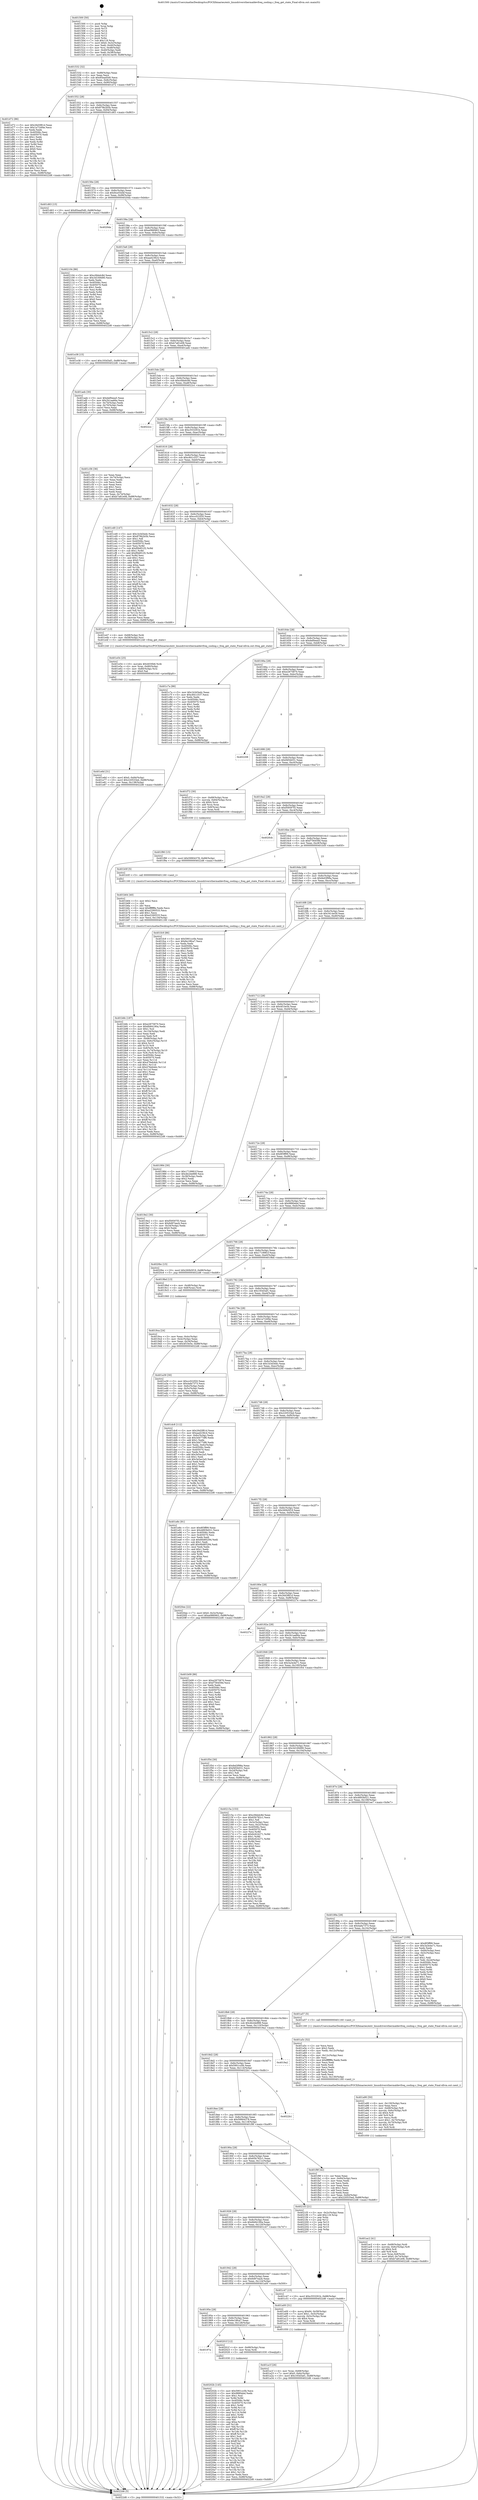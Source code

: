 digraph "0x401500" {
  label = "0x401500 (/mnt/c/Users/mathe/Desktop/tcc/POCII/binaries/extr_linuxdriversthermaldevfreq_cooling.c_freq_get_state_Final-ollvm.out::main(0))"
  labelloc = "t"
  node[shape=record]

  Entry [label="",width=0.3,height=0.3,shape=circle,fillcolor=black,style=filled]
  "0x401532" [label="{
     0x401532 [32]\l
     | [instrs]\l
     &nbsp;&nbsp;0x401532 \<+6\>: mov -0x88(%rbp),%eax\l
     &nbsp;&nbsp;0x401538 \<+2\>: mov %eax,%ecx\l
     &nbsp;&nbsp;0x40153a \<+6\>: sub $0x85ead5d0,%ecx\l
     &nbsp;&nbsp;0x401540 \<+6\>: mov %eax,-0x8c(%rbp)\l
     &nbsp;&nbsp;0x401546 \<+6\>: mov %ecx,-0x90(%rbp)\l
     &nbsp;&nbsp;0x40154c \<+6\>: je 0000000000401d72 \<main+0x872\>\l
  }"]
  "0x401d72" [label="{
     0x401d72 [86]\l
     | [instrs]\l
     &nbsp;&nbsp;0x401d72 \<+5\>: mov $0x26d3f81d,%eax\l
     &nbsp;&nbsp;0x401d77 \<+5\>: mov $0x1a724f4e,%ecx\l
     &nbsp;&nbsp;0x401d7c \<+2\>: xor %edx,%edx\l
     &nbsp;&nbsp;0x401d7e \<+7\>: mov 0x40506c,%esi\l
     &nbsp;&nbsp;0x401d85 \<+7\>: mov 0x405070,%edi\l
     &nbsp;&nbsp;0x401d8c \<+3\>: sub $0x1,%edx\l
     &nbsp;&nbsp;0x401d8f \<+3\>: mov %esi,%r8d\l
     &nbsp;&nbsp;0x401d92 \<+3\>: add %edx,%r8d\l
     &nbsp;&nbsp;0x401d95 \<+4\>: imul %r8d,%esi\l
     &nbsp;&nbsp;0x401d99 \<+3\>: and $0x1,%esi\l
     &nbsp;&nbsp;0x401d9c \<+3\>: cmp $0x0,%esi\l
     &nbsp;&nbsp;0x401d9f \<+4\>: sete %r9b\l
     &nbsp;&nbsp;0x401da3 \<+3\>: cmp $0xa,%edi\l
     &nbsp;&nbsp;0x401da6 \<+4\>: setl %r10b\l
     &nbsp;&nbsp;0x401daa \<+3\>: mov %r9b,%r11b\l
     &nbsp;&nbsp;0x401dad \<+3\>: and %r10b,%r11b\l
     &nbsp;&nbsp;0x401db0 \<+3\>: xor %r10b,%r9b\l
     &nbsp;&nbsp;0x401db3 \<+3\>: or %r9b,%r11b\l
     &nbsp;&nbsp;0x401db6 \<+4\>: test $0x1,%r11b\l
     &nbsp;&nbsp;0x401dba \<+3\>: cmovne %ecx,%eax\l
     &nbsp;&nbsp;0x401dbd \<+6\>: mov %eax,-0x88(%rbp)\l
     &nbsp;&nbsp;0x401dc3 \<+5\>: jmp 00000000004022d6 \<main+0xdd6\>\l
  }"]
  "0x401552" [label="{
     0x401552 [28]\l
     | [instrs]\l
     &nbsp;&nbsp;0x401552 \<+5\>: jmp 0000000000401557 \<main+0x57\>\l
     &nbsp;&nbsp;0x401557 \<+6\>: mov -0x8c(%rbp),%eax\l
     &nbsp;&nbsp;0x40155d \<+5\>: sub $0x879b2b5b,%eax\l
     &nbsp;&nbsp;0x401562 \<+6\>: mov %eax,-0x94(%rbp)\l
     &nbsp;&nbsp;0x401568 \<+6\>: je 0000000000401d63 \<main+0x863\>\l
  }"]
  Exit [label="",width=0.3,height=0.3,shape=circle,fillcolor=black,style=filled,peripheries=2]
  "0x401d63" [label="{
     0x401d63 [15]\l
     | [instrs]\l
     &nbsp;&nbsp;0x401d63 \<+10\>: movl $0x85ead5d0,-0x88(%rbp)\l
     &nbsp;&nbsp;0x401d6d \<+5\>: jmp 00000000004022d6 \<main+0xdd6\>\l
  }"]
  "0x40156e" [label="{
     0x40156e [28]\l
     | [instrs]\l
     &nbsp;&nbsp;0x40156e \<+5\>: jmp 0000000000401573 \<main+0x73\>\l
     &nbsp;&nbsp;0x401573 \<+6\>: mov -0x8c(%rbp),%eax\l
     &nbsp;&nbsp;0x401579 \<+5\>: sub $0x9ce55d4f,%eax\l
     &nbsp;&nbsp;0x40157e \<+6\>: mov %eax,-0x98(%rbp)\l
     &nbsp;&nbsp;0x401584 \<+6\>: je 00000000004020da \<main+0xbda\>\l
  }"]
  "0x40202b" [label="{
     0x40202b [145]\l
     | [instrs]\l
     &nbsp;&nbsp;0x40202b \<+5\>: mov $0x5901cc0b,%ecx\l
     &nbsp;&nbsp;0x402030 \<+5\>: mov $0x9880ebd,%edx\l
     &nbsp;&nbsp;0x402035 \<+3\>: mov $0x1,%sil\l
     &nbsp;&nbsp;0x402038 \<+3\>: xor %r8d,%r8d\l
     &nbsp;&nbsp;0x40203b \<+8\>: mov 0x40506c,%r9d\l
     &nbsp;&nbsp;0x402043 \<+8\>: mov 0x405070,%r10d\l
     &nbsp;&nbsp;0x40204b \<+4\>: sub $0x1,%r8d\l
     &nbsp;&nbsp;0x40204f \<+3\>: mov %r9d,%r11d\l
     &nbsp;&nbsp;0x402052 \<+3\>: add %r8d,%r11d\l
     &nbsp;&nbsp;0x402055 \<+4\>: imul %r11d,%r9d\l
     &nbsp;&nbsp;0x402059 \<+4\>: and $0x1,%r9d\l
     &nbsp;&nbsp;0x40205d \<+4\>: cmp $0x0,%r9d\l
     &nbsp;&nbsp;0x402061 \<+3\>: sete %bl\l
     &nbsp;&nbsp;0x402064 \<+4\>: cmp $0xa,%r10d\l
     &nbsp;&nbsp;0x402068 \<+4\>: setl %r14b\l
     &nbsp;&nbsp;0x40206c \<+3\>: mov %bl,%r15b\l
     &nbsp;&nbsp;0x40206f \<+4\>: xor $0xff,%r15b\l
     &nbsp;&nbsp;0x402073 \<+3\>: mov %r14b,%r12b\l
     &nbsp;&nbsp;0x402076 \<+4\>: xor $0xff,%r12b\l
     &nbsp;&nbsp;0x40207a \<+4\>: xor $0x1,%sil\l
     &nbsp;&nbsp;0x40207e \<+3\>: mov %r15b,%r13b\l
     &nbsp;&nbsp;0x402081 \<+4\>: and $0xff,%r13b\l
     &nbsp;&nbsp;0x402085 \<+3\>: and %sil,%bl\l
     &nbsp;&nbsp;0x402088 \<+3\>: mov %r12b,%al\l
     &nbsp;&nbsp;0x40208b \<+2\>: and $0xff,%al\l
     &nbsp;&nbsp;0x40208d \<+3\>: and %sil,%r14b\l
     &nbsp;&nbsp;0x402090 \<+3\>: or %bl,%r13b\l
     &nbsp;&nbsp;0x402093 \<+3\>: or %r14b,%al\l
     &nbsp;&nbsp;0x402096 \<+3\>: xor %al,%r13b\l
     &nbsp;&nbsp;0x402099 \<+3\>: or %r12b,%r15b\l
     &nbsp;&nbsp;0x40209c \<+4\>: xor $0xff,%r15b\l
     &nbsp;&nbsp;0x4020a0 \<+4\>: or $0x1,%sil\l
     &nbsp;&nbsp;0x4020a4 \<+3\>: and %sil,%r15b\l
     &nbsp;&nbsp;0x4020a7 \<+3\>: or %r15b,%r13b\l
     &nbsp;&nbsp;0x4020aa \<+4\>: test $0x1,%r13b\l
     &nbsp;&nbsp;0x4020ae \<+3\>: cmovne %edx,%ecx\l
     &nbsp;&nbsp;0x4020b1 \<+6\>: mov %ecx,-0x88(%rbp)\l
     &nbsp;&nbsp;0x4020b7 \<+5\>: jmp 00000000004022d6 \<main+0xdd6\>\l
  }"]
  "0x4020da" [label="{
     0x4020da\l
  }", style=dashed]
  "0x40158a" [label="{
     0x40158a [28]\l
     | [instrs]\l
     &nbsp;&nbsp;0x40158a \<+5\>: jmp 000000000040158f \<main+0x8f\>\l
     &nbsp;&nbsp;0x40158f \<+6\>: mov -0x8c(%rbp),%eax\l
     &nbsp;&nbsp;0x401595 \<+5\>: sub $0xa086f463,%eax\l
     &nbsp;&nbsp;0x40159a \<+6\>: mov %eax,-0x9c(%rbp)\l
     &nbsp;&nbsp;0x4015a0 \<+6\>: je 0000000000402104 \<main+0xc04\>\l
  }"]
  "0x40197a" [label="{
     0x40197a\l
  }", style=dashed]
  "0x402104" [label="{
     0x402104 [86]\l
     | [instrs]\l
     &nbsp;&nbsp;0x402104 \<+5\>: mov $0xc0bbdc8d,%eax\l
     &nbsp;&nbsp;0x402109 \<+5\>: mov $0x3d169d90,%ecx\l
     &nbsp;&nbsp;0x40210e \<+2\>: xor %edx,%edx\l
     &nbsp;&nbsp;0x402110 \<+7\>: mov 0x40506c,%esi\l
     &nbsp;&nbsp;0x402117 \<+7\>: mov 0x405070,%edi\l
     &nbsp;&nbsp;0x40211e \<+3\>: sub $0x1,%edx\l
     &nbsp;&nbsp;0x402121 \<+3\>: mov %esi,%r8d\l
     &nbsp;&nbsp;0x402124 \<+3\>: add %edx,%r8d\l
     &nbsp;&nbsp;0x402127 \<+4\>: imul %r8d,%esi\l
     &nbsp;&nbsp;0x40212b \<+3\>: and $0x1,%esi\l
     &nbsp;&nbsp;0x40212e \<+3\>: cmp $0x0,%esi\l
     &nbsp;&nbsp;0x402131 \<+4\>: sete %r9b\l
     &nbsp;&nbsp;0x402135 \<+3\>: cmp $0xa,%edi\l
     &nbsp;&nbsp;0x402138 \<+4\>: setl %r10b\l
     &nbsp;&nbsp;0x40213c \<+3\>: mov %r9b,%r11b\l
     &nbsp;&nbsp;0x40213f \<+3\>: and %r10b,%r11b\l
     &nbsp;&nbsp;0x402142 \<+3\>: xor %r10b,%r9b\l
     &nbsp;&nbsp;0x402145 \<+3\>: or %r9b,%r11b\l
     &nbsp;&nbsp;0x402148 \<+4\>: test $0x1,%r11b\l
     &nbsp;&nbsp;0x40214c \<+3\>: cmovne %ecx,%eax\l
     &nbsp;&nbsp;0x40214f \<+6\>: mov %eax,-0x88(%rbp)\l
     &nbsp;&nbsp;0x402155 \<+5\>: jmp 00000000004022d6 \<main+0xdd6\>\l
  }"]
  "0x4015a6" [label="{
     0x4015a6 [28]\l
     | [instrs]\l
     &nbsp;&nbsp;0x4015a6 \<+5\>: jmp 00000000004015ab \<main+0xab\>\l
     &nbsp;&nbsp;0x4015ab \<+6\>: mov -0x8c(%rbp),%eax\l
     &nbsp;&nbsp;0x4015b1 \<+5\>: sub $0xaad236c4,%eax\l
     &nbsp;&nbsp;0x4015b6 \<+6\>: mov %eax,-0xa0(%rbp)\l
     &nbsp;&nbsp;0x4015bc \<+6\>: je 0000000000401e38 \<main+0x938\>\l
  }"]
  "0x40201f" [label="{
     0x40201f [12]\l
     | [instrs]\l
     &nbsp;&nbsp;0x40201f \<+4\>: mov -0x68(%rbp),%rax\l
     &nbsp;&nbsp;0x402023 \<+3\>: mov %rax,%rdi\l
     &nbsp;&nbsp;0x402026 \<+5\>: call 0000000000401030 \<free@plt\>\l
     | [calls]\l
     &nbsp;&nbsp;0x401030 \{1\} (unknown)\l
  }"]
  "0x401e38" [label="{
     0x401e38 [15]\l
     | [instrs]\l
     &nbsp;&nbsp;0x401e38 \<+10\>: movl $0x193d3af1,-0x88(%rbp)\l
     &nbsp;&nbsp;0x401e42 \<+5\>: jmp 00000000004022d6 \<main+0xdd6\>\l
  }"]
  "0x4015c2" [label="{
     0x4015c2 [28]\l
     | [instrs]\l
     &nbsp;&nbsp;0x4015c2 \<+5\>: jmp 00000000004015c7 \<main+0xc7\>\l
     &nbsp;&nbsp;0x4015c7 \<+6\>: mov -0x8c(%rbp),%eax\l
     &nbsp;&nbsp;0x4015cd \<+5\>: sub $0xb7a81e08,%eax\l
     &nbsp;&nbsp;0x4015d2 \<+6\>: mov %eax,-0xa4(%rbp)\l
     &nbsp;&nbsp;0x4015d8 \<+6\>: je 0000000000401aeb \<main+0x5eb\>\l
  }"]
  "0x401f90" [label="{
     0x401f90 [15]\l
     | [instrs]\l
     &nbsp;&nbsp;0x401f90 \<+10\>: movl $0x59904378,-0x88(%rbp)\l
     &nbsp;&nbsp;0x401f9a \<+5\>: jmp 00000000004022d6 \<main+0xdd6\>\l
  }"]
  "0x401aeb" [label="{
     0x401aeb [30]\l
     | [instrs]\l
     &nbsp;&nbsp;0x401aeb \<+5\>: mov $0xdef0eea5,%eax\l
     &nbsp;&nbsp;0x401af0 \<+5\>: mov $0x2b1aa66a,%ecx\l
     &nbsp;&nbsp;0x401af5 \<+3\>: mov -0x74(%rbp),%edx\l
     &nbsp;&nbsp;0x401af8 \<+3\>: cmp -0x70(%rbp),%edx\l
     &nbsp;&nbsp;0x401afb \<+3\>: cmovl %ecx,%eax\l
     &nbsp;&nbsp;0x401afe \<+6\>: mov %eax,-0x88(%rbp)\l
     &nbsp;&nbsp;0x401b04 \<+5\>: jmp 00000000004022d6 \<main+0xdd6\>\l
  }"]
  "0x4015de" [label="{
     0x4015de [28]\l
     | [instrs]\l
     &nbsp;&nbsp;0x4015de \<+5\>: jmp 00000000004015e3 \<main+0xe3\>\l
     &nbsp;&nbsp;0x4015e3 \<+6\>: mov -0x8c(%rbp),%eax\l
     &nbsp;&nbsp;0x4015e9 \<+5\>: sub $0xc0bbdc8d,%eax\l
     &nbsp;&nbsp;0x4015ee \<+6\>: mov %eax,-0xa8(%rbp)\l
     &nbsp;&nbsp;0x4015f4 \<+6\>: je 00000000004022cc \<main+0xdcc\>\l
  }"]
  "0x401e6d" [label="{
     0x401e6d [31]\l
     | [instrs]\l
     &nbsp;&nbsp;0x401e6d \<+10\>: movl $0x0,-0x84(%rbp)\l
     &nbsp;&nbsp;0x401e77 \<+10\>: movl $0x220533ed,-0x88(%rbp)\l
     &nbsp;&nbsp;0x401e81 \<+6\>: mov %eax,-0x138(%rbp)\l
     &nbsp;&nbsp;0x401e87 \<+5\>: jmp 00000000004022d6 \<main+0xdd6\>\l
  }"]
  "0x4022cc" [label="{
     0x4022cc\l
  }", style=dashed]
  "0x4015fa" [label="{
     0x4015fa [28]\l
     | [instrs]\l
     &nbsp;&nbsp;0x4015fa \<+5\>: jmp 00000000004015ff \<main+0xff\>\l
     &nbsp;&nbsp;0x4015ff \<+6\>: mov -0x8c(%rbp),%eax\l
     &nbsp;&nbsp;0x401605 \<+5\>: sub $0xc553291b,%eax\l
     &nbsp;&nbsp;0x40160a \<+6\>: mov %eax,-0xac(%rbp)\l
     &nbsp;&nbsp;0x401610 \<+6\>: je 0000000000401c56 \<main+0x756\>\l
  }"]
  "0x401e54" [label="{
     0x401e54 [25]\l
     | [instrs]\l
     &nbsp;&nbsp;0x401e54 \<+10\>: movabs $0x4030b6,%rdi\l
     &nbsp;&nbsp;0x401e5e \<+4\>: mov %rax,-0x80(%rbp)\l
     &nbsp;&nbsp;0x401e62 \<+4\>: mov -0x80(%rbp),%rsi\l
     &nbsp;&nbsp;0x401e66 \<+2\>: mov $0x0,%al\l
     &nbsp;&nbsp;0x401e68 \<+5\>: call 0000000000401040 \<printf@plt\>\l
     | [calls]\l
     &nbsp;&nbsp;0x401040 \{1\} (unknown)\l
  }"]
  "0x401c56" [label="{
     0x401c56 [36]\l
     | [instrs]\l
     &nbsp;&nbsp;0x401c56 \<+2\>: xor %eax,%eax\l
     &nbsp;&nbsp;0x401c58 \<+3\>: mov -0x74(%rbp),%ecx\l
     &nbsp;&nbsp;0x401c5b \<+2\>: mov %eax,%edx\l
     &nbsp;&nbsp;0x401c5d \<+2\>: sub %ecx,%edx\l
     &nbsp;&nbsp;0x401c5f \<+2\>: mov %eax,%ecx\l
     &nbsp;&nbsp;0x401c61 \<+3\>: sub $0x1,%ecx\l
     &nbsp;&nbsp;0x401c64 \<+2\>: add %ecx,%edx\l
     &nbsp;&nbsp;0x401c66 \<+2\>: sub %edx,%eax\l
     &nbsp;&nbsp;0x401c68 \<+3\>: mov %eax,-0x74(%rbp)\l
     &nbsp;&nbsp;0x401c6b \<+10\>: movl $0xb7a81e08,-0x88(%rbp)\l
     &nbsp;&nbsp;0x401c75 \<+5\>: jmp 00000000004022d6 \<main+0xdd6\>\l
  }"]
  "0x401616" [label="{
     0x401616 [28]\l
     | [instrs]\l
     &nbsp;&nbsp;0x401616 \<+5\>: jmp 000000000040161b \<main+0x11b\>\l
     &nbsp;&nbsp;0x40161b \<+6\>: mov -0x8c(%rbp),%eax\l
     &nbsp;&nbsp;0x401621 \<+5\>: sub $0xc841c537,%eax\l
     &nbsp;&nbsp;0x401626 \<+6\>: mov %eax,-0xb0(%rbp)\l
     &nbsp;&nbsp;0x40162c \<+6\>: je 0000000000401cd0 \<main+0x7d0\>\l
  }"]
  "0x401b8c" [label="{
     0x401b8c [187]\l
     | [instrs]\l
     &nbsp;&nbsp;0x401b8c \<+5\>: mov $0xe2875870,%ecx\l
     &nbsp;&nbsp;0x401b91 \<+5\>: mov $0x6b84190a,%edx\l
     &nbsp;&nbsp;0x401b96 \<+3\>: mov $0x1,%sil\l
     &nbsp;&nbsp;0x401b99 \<+6\>: mov -0x134(%rbp),%edi\l
     &nbsp;&nbsp;0x401b9f \<+3\>: imul %eax,%edi\l
     &nbsp;&nbsp;0x401ba2 \<+3\>: movslq %edi,%r8\l
     &nbsp;&nbsp;0x401ba5 \<+4\>: mov -0x68(%rbp),%r9\l
     &nbsp;&nbsp;0x401ba9 \<+4\>: movslq -0x6c(%rbp),%r10\l
     &nbsp;&nbsp;0x401bad \<+4\>: shl $0x4,%r10\l
     &nbsp;&nbsp;0x401bb1 \<+3\>: add %r10,%r9\l
     &nbsp;&nbsp;0x401bb4 \<+4\>: mov 0x8(%r9),%r9\l
     &nbsp;&nbsp;0x401bb8 \<+4\>: movslq -0x74(%rbp),%r10\l
     &nbsp;&nbsp;0x401bbc \<+4\>: mov %r8,(%r9,%r10,8)\l
     &nbsp;&nbsp;0x401bc0 \<+7\>: mov 0x40506c,%eax\l
     &nbsp;&nbsp;0x401bc7 \<+7\>: mov 0x405070,%edi\l
     &nbsp;&nbsp;0x401bce \<+3\>: mov %eax,%r11d\l
     &nbsp;&nbsp;0x401bd1 \<+7\>: add $0x476eb4dc,%r11d\l
     &nbsp;&nbsp;0x401bd8 \<+4\>: sub $0x1,%r11d\l
     &nbsp;&nbsp;0x401bdc \<+7\>: sub $0x476eb4dc,%r11d\l
     &nbsp;&nbsp;0x401be3 \<+4\>: imul %r11d,%eax\l
     &nbsp;&nbsp;0x401be7 \<+3\>: and $0x1,%eax\l
     &nbsp;&nbsp;0x401bea \<+3\>: cmp $0x0,%eax\l
     &nbsp;&nbsp;0x401bed \<+3\>: sete %bl\l
     &nbsp;&nbsp;0x401bf0 \<+3\>: cmp $0xa,%edi\l
     &nbsp;&nbsp;0x401bf3 \<+4\>: setl %r14b\l
     &nbsp;&nbsp;0x401bf7 \<+3\>: mov %bl,%r15b\l
     &nbsp;&nbsp;0x401bfa \<+4\>: xor $0xff,%r15b\l
     &nbsp;&nbsp;0x401bfe \<+3\>: mov %r14b,%r12b\l
     &nbsp;&nbsp;0x401c01 \<+4\>: xor $0xff,%r12b\l
     &nbsp;&nbsp;0x401c05 \<+4\>: xor $0x0,%sil\l
     &nbsp;&nbsp;0x401c09 \<+3\>: mov %r15b,%r13b\l
     &nbsp;&nbsp;0x401c0c \<+4\>: and $0x0,%r13b\l
     &nbsp;&nbsp;0x401c10 \<+3\>: and %sil,%bl\l
     &nbsp;&nbsp;0x401c13 \<+3\>: mov %r12b,%al\l
     &nbsp;&nbsp;0x401c16 \<+2\>: and $0x0,%al\l
     &nbsp;&nbsp;0x401c18 \<+3\>: and %sil,%r14b\l
     &nbsp;&nbsp;0x401c1b \<+3\>: or %bl,%r13b\l
     &nbsp;&nbsp;0x401c1e \<+3\>: or %r14b,%al\l
     &nbsp;&nbsp;0x401c21 \<+3\>: xor %al,%r13b\l
     &nbsp;&nbsp;0x401c24 \<+3\>: or %r12b,%r15b\l
     &nbsp;&nbsp;0x401c27 \<+4\>: xor $0xff,%r15b\l
     &nbsp;&nbsp;0x401c2b \<+4\>: or $0x0,%sil\l
     &nbsp;&nbsp;0x401c2f \<+3\>: and %sil,%r15b\l
     &nbsp;&nbsp;0x401c32 \<+3\>: or %r15b,%r13b\l
     &nbsp;&nbsp;0x401c35 \<+4\>: test $0x1,%r13b\l
     &nbsp;&nbsp;0x401c39 \<+3\>: cmovne %edx,%ecx\l
     &nbsp;&nbsp;0x401c3c \<+6\>: mov %ecx,-0x88(%rbp)\l
     &nbsp;&nbsp;0x401c42 \<+5\>: jmp 00000000004022d6 \<main+0xdd6\>\l
  }"]
  "0x401cd0" [label="{
     0x401cd0 [147]\l
     | [instrs]\l
     &nbsp;&nbsp;0x401cd0 \<+5\>: mov $0x1b3d3edc,%eax\l
     &nbsp;&nbsp;0x401cd5 \<+5\>: mov $0x879b2b5b,%ecx\l
     &nbsp;&nbsp;0x401cda \<+2\>: mov $0x1,%dl\l
     &nbsp;&nbsp;0x401cdc \<+7\>: mov 0x40506c,%esi\l
     &nbsp;&nbsp;0x401ce3 \<+7\>: mov 0x405070,%edi\l
     &nbsp;&nbsp;0x401cea \<+3\>: mov %esi,%r8d\l
     &nbsp;&nbsp;0x401ced \<+7\>: sub $0xf0b851f2,%r8d\l
     &nbsp;&nbsp;0x401cf4 \<+4\>: sub $0x1,%r8d\l
     &nbsp;&nbsp;0x401cf8 \<+7\>: add $0xf0b851f2,%r8d\l
     &nbsp;&nbsp;0x401cff \<+4\>: imul %r8d,%esi\l
     &nbsp;&nbsp;0x401d03 \<+3\>: and $0x1,%esi\l
     &nbsp;&nbsp;0x401d06 \<+3\>: cmp $0x0,%esi\l
     &nbsp;&nbsp;0x401d09 \<+4\>: sete %r9b\l
     &nbsp;&nbsp;0x401d0d \<+3\>: cmp $0xa,%edi\l
     &nbsp;&nbsp;0x401d10 \<+4\>: setl %r10b\l
     &nbsp;&nbsp;0x401d14 \<+3\>: mov %r9b,%r11b\l
     &nbsp;&nbsp;0x401d17 \<+4\>: xor $0xff,%r11b\l
     &nbsp;&nbsp;0x401d1b \<+3\>: mov %r10b,%bl\l
     &nbsp;&nbsp;0x401d1e \<+3\>: xor $0xff,%bl\l
     &nbsp;&nbsp;0x401d21 \<+3\>: xor $0x1,%dl\l
     &nbsp;&nbsp;0x401d24 \<+3\>: mov %r11b,%r14b\l
     &nbsp;&nbsp;0x401d27 \<+4\>: and $0xff,%r14b\l
     &nbsp;&nbsp;0x401d2b \<+3\>: and %dl,%r9b\l
     &nbsp;&nbsp;0x401d2e \<+3\>: mov %bl,%r15b\l
     &nbsp;&nbsp;0x401d31 \<+4\>: and $0xff,%r15b\l
     &nbsp;&nbsp;0x401d35 \<+3\>: and %dl,%r10b\l
     &nbsp;&nbsp;0x401d38 \<+3\>: or %r9b,%r14b\l
     &nbsp;&nbsp;0x401d3b \<+3\>: or %r10b,%r15b\l
     &nbsp;&nbsp;0x401d3e \<+3\>: xor %r15b,%r14b\l
     &nbsp;&nbsp;0x401d41 \<+3\>: or %bl,%r11b\l
     &nbsp;&nbsp;0x401d44 \<+4\>: xor $0xff,%r11b\l
     &nbsp;&nbsp;0x401d48 \<+3\>: or $0x1,%dl\l
     &nbsp;&nbsp;0x401d4b \<+3\>: and %dl,%r11b\l
     &nbsp;&nbsp;0x401d4e \<+3\>: or %r11b,%r14b\l
     &nbsp;&nbsp;0x401d51 \<+4\>: test $0x1,%r14b\l
     &nbsp;&nbsp;0x401d55 \<+3\>: cmovne %ecx,%eax\l
     &nbsp;&nbsp;0x401d58 \<+6\>: mov %eax,-0x88(%rbp)\l
     &nbsp;&nbsp;0x401d5e \<+5\>: jmp 00000000004022d6 \<main+0xdd6\>\l
  }"]
  "0x401632" [label="{
     0x401632 [28]\l
     | [instrs]\l
     &nbsp;&nbsp;0x401632 \<+5\>: jmp 0000000000401637 \<main+0x137\>\l
     &nbsp;&nbsp;0x401637 \<+6\>: mov -0x8c(%rbp),%eax\l
     &nbsp;&nbsp;0x40163d \<+5\>: sub $0xcc022f20,%eax\l
     &nbsp;&nbsp;0x401642 \<+6\>: mov %eax,-0xb4(%rbp)\l
     &nbsp;&nbsp;0x401648 \<+6\>: je 0000000000401e47 \<main+0x947\>\l
  }"]
  "0x401b64" [label="{
     0x401b64 [40]\l
     | [instrs]\l
     &nbsp;&nbsp;0x401b64 \<+5\>: mov $0x2,%ecx\l
     &nbsp;&nbsp;0x401b69 \<+1\>: cltd\l
     &nbsp;&nbsp;0x401b6a \<+2\>: idiv %ecx\l
     &nbsp;&nbsp;0x401b6c \<+6\>: imul $0xfffffffe,%edx,%ecx\l
     &nbsp;&nbsp;0x401b72 \<+6\>: add $0xe2260533,%ecx\l
     &nbsp;&nbsp;0x401b78 \<+3\>: add $0x1,%ecx\l
     &nbsp;&nbsp;0x401b7b \<+6\>: sub $0xe2260533,%ecx\l
     &nbsp;&nbsp;0x401b81 \<+6\>: mov %ecx,-0x134(%rbp)\l
     &nbsp;&nbsp;0x401b87 \<+5\>: call 0000000000401160 \<next_i\>\l
     | [calls]\l
     &nbsp;&nbsp;0x401160 \{1\} (/mnt/c/Users/mathe/Desktop/tcc/POCII/binaries/extr_linuxdriversthermaldevfreq_cooling.c_freq_get_state_Final-ollvm.out::next_i)\l
  }"]
  "0x401e47" [label="{
     0x401e47 [13]\l
     | [instrs]\l
     &nbsp;&nbsp;0x401e47 \<+4\>: mov -0x68(%rbp),%rdi\l
     &nbsp;&nbsp;0x401e4b \<+4\>: mov -0x58(%rbp),%rsi\l
     &nbsp;&nbsp;0x401e4f \<+5\>: call 0000000000401240 \<freq_get_state\>\l
     | [calls]\l
     &nbsp;&nbsp;0x401240 \{1\} (/mnt/c/Users/mathe/Desktop/tcc/POCII/binaries/extr_linuxdriversthermaldevfreq_cooling.c_freq_get_state_Final-ollvm.out::freq_get_state)\l
  }"]
  "0x40164e" [label="{
     0x40164e [28]\l
     | [instrs]\l
     &nbsp;&nbsp;0x40164e \<+5\>: jmp 0000000000401653 \<main+0x153\>\l
     &nbsp;&nbsp;0x401653 \<+6\>: mov -0x8c(%rbp),%eax\l
     &nbsp;&nbsp;0x401659 \<+5\>: sub $0xdef0eea5,%eax\l
     &nbsp;&nbsp;0x40165e \<+6\>: mov %eax,-0xb8(%rbp)\l
     &nbsp;&nbsp;0x401664 \<+6\>: je 0000000000401c7a \<main+0x77a\>\l
  }"]
  "0x401ac2" [label="{
     0x401ac2 [41]\l
     | [instrs]\l
     &nbsp;&nbsp;0x401ac2 \<+4\>: mov -0x68(%rbp),%rdi\l
     &nbsp;&nbsp;0x401ac6 \<+4\>: movslq -0x6c(%rbp),%r8\l
     &nbsp;&nbsp;0x401aca \<+4\>: shl $0x4,%r8\l
     &nbsp;&nbsp;0x401ace \<+3\>: add %r8,%rdi\l
     &nbsp;&nbsp;0x401ad1 \<+4\>: mov %rax,0x8(%rdi)\l
     &nbsp;&nbsp;0x401ad5 \<+7\>: movl $0x0,-0x74(%rbp)\l
     &nbsp;&nbsp;0x401adc \<+10\>: movl $0xb7a81e08,-0x88(%rbp)\l
     &nbsp;&nbsp;0x401ae6 \<+5\>: jmp 00000000004022d6 \<main+0xdd6\>\l
  }"]
  "0x401c7a" [label="{
     0x401c7a [86]\l
     | [instrs]\l
     &nbsp;&nbsp;0x401c7a \<+5\>: mov $0x1b3d3edc,%eax\l
     &nbsp;&nbsp;0x401c7f \<+5\>: mov $0xc841c537,%ecx\l
     &nbsp;&nbsp;0x401c84 \<+2\>: xor %edx,%edx\l
     &nbsp;&nbsp;0x401c86 \<+7\>: mov 0x40506c,%esi\l
     &nbsp;&nbsp;0x401c8d \<+7\>: mov 0x405070,%edi\l
     &nbsp;&nbsp;0x401c94 \<+3\>: sub $0x1,%edx\l
     &nbsp;&nbsp;0x401c97 \<+3\>: mov %esi,%r8d\l
     &nbsp;&nbsp;0x401c9a \<+3\>: add %edx,%r8d\l
     &nbsp;&nbsp;0x401c9d \<+4\>: imul %r8d,%esi\l
     &nbsp;&nbsp;0x401ca1 \<+3\>: and $0x1,%esi\l
     &nbsp;&nbsp;0x401ca4 \<+3\>: cmp $0x0,%esi\l
     &nbsp;&nbsp;0x401ca7 \<+4\>: sete %r9b\l
     &nbsp;&nbsp;0x401cab \<+3\>: cmp $0xa,%edi\l
     &nbsp;&nbsp;0x401cae \<+4\>: setl %r10b\l
     &nbsp;&nbsp;0x401cb2 \<+3\>: mov %r9b,%r11b\l
     &nbsp;&nbsp;0x401cb5 \<+3\>: and %r10b,%r11b\l
     &nbsp;&nbsp;0x401cb8 \<+3\>: xor %r10b,%r9b\l
     &nbsp;&nbsp;0x401cbb \<+3\>: or %r9b,%r11b\l
     &nbsp;&nbsp;0x401cbe \<+4\>: test $0x1,%r11b\l
     &nbsp;&nbsp;0x401cc2 \<+3\>: cmovne %ecx,%eax\l
     &nbsp;&nbsp;0x401cc5 \<+6\>: mov %eax,-0x88(%rbp)\l
     &nbsp;&nbsp;0x401ccb \<+5\>: jmp 00000000004022d6 \<main+0xdd6\>\l
  }"]
  "0x40166a" [label="{
     0x40166a [28]\l
     | [instrs]\l
     &nbsp;&nbsp;0x40166a \<+5\>: jmp 000000000040166f \<main+0x16f\>\l
     &nbsp;&nbsp;0x40166f \<+6\>: mov -0x8c(%rbp),%eax\l
     &nbsp;&nbsp;0x401675 \<+5\>: sub $0xe2875870,%eax\l
     &nbsp;&nbsp;0x40167a \<+6\>: mov %eax,-0xbc(%rbp)\l
     &nbsp;&nbsp;0x401680 \<+6\>: je 0000000000402208 \<main+0xd08\>\l
  }"]
  "0x401a90" [label="{
     0x401a90 [50]\l
     | [instrs]\l
     &nbsp;&nbsp;0x401a90 \<+6\>: mov -0x130(%rbp),%ecx\l
     &nbsp;&nbsp;0x401a96 \<+3\>: imul %eax,%ecx\l
     &nbsp;&nbsp;0x401a99 \<+4\>: mov -0x68(%rbp),%r8\l
     &nbsp;&nbsp;0x401a9d \<+4\>: movslq -0x6c(%rbp),%r9\l
     &nbsp;&nbsp;0x401aa1 \<+4\>: shl $0x4,%r9\l
     &nbsp;&nbsp;0x401aa5 \<+3\>: add %r9,%r8\l
     &nbsp;&nbsp;0x401aa8 \<+3\>: mov %ecx,(%r8)\l
     &nbsp;&nbsp;0x401aab \<+7\>: movl $0x1,-0x70(%rbp)\l
     &nbsp;&nbsp;0x401ab2 \<+4\>: movslq -0x70(%rbp),%r8\l
     &nbsp;&nbsp;0x401ab6 \<+4\>: shl $0x3,%r8\l
     &nbsp;&nbsp;0x401aba \<+3\>: mov %r8,%rdi\l
     &nbsp;&nbsp;0x401abd \<+5\>: call 0000000000401050 \<malloc@plt\>\l
     | [calls]\l
     &nbsp;&nbsp;0x401050 \{1\} (unknown)\l
  }"]
  "0x402208" [label="{
     0x402208\l
  }", style=dashed]
  "0x401686" [label="{
     0x401686 [28]\l
     | [instrs]\l
     &nbsp;&nbsp;0x401686 \<+5\>: jmp 000000000040168b \<main+0x18b\>\l
     &nbsp;&nbsp;0x40168b \<+6\>: mov -0x8c(%rbp),%eax\l
     &nbsp;&nbsp;0x401691 \<+5\>: sub $0xf4f2b031,%eax\l
     &nbsp;&nbsp;0x401696 \<+6\>: mov %eax,-0xc0(%rbp)\l
     &nbsp;&nbsp;0x40169c \<+6\>: je 0000000000401f72 \<main+0xa72\>\l
  }"]
  "0x401a5c" [label="{
     0x401a5c [52]\l
     | [instrs]\l
     &nbsp;&nbsp;0x401a5c \<+2\>: xor %ecx,%ecx\l
     &nbsp;&nbsp;0x401a5e \<+5\>: mov $0x2,%edx\l
     &nbsp;&nbsp;0x401a63 \<+6\>: mov %edx,-0x12c(%rbp)\l
     &nbsp;&nbsp;0x401a69 \<+1\>: cltd\l
     &nbsp;&nbsp;0x401a6a \<+6\>: mov -0x12c(%rbp),%esi\l
     &nbsp;&nbsp;0x401a70 \<+2\>: idiv %esi\l
     &nbsp;&nbsp;0x401a72 \<+6\>: imul $0xfffffffe,%edx,%edx\l
     &nbsp;&nbsp;0x401a78 \<+2\>: mov %ecx,%edi\l
     &nbsp;&nbsp;0x401a7a \<+2\>: sub %edx,%edi\l
     &nbsp;&nbsp;0x401a7c \<+2\>: mov %ecx,%edx\l
     &nbsp;&nbsp;0x401a7e \<+3\>: sub $0x1,%edx\l
     &nbsp;&nbsp;0x401a81 \<+2\>: add %edx,%edi\l
     &nbsp;&nbsp;0x401a83 \<+2\>: sub %edi,%ecx\l
     &nbsp;&nbsp;0x401a85 \<+6\>: mov %ecx,-0x130(%rbp)\l
     &nbsp;&nbsp;0x401a8b \<+5\>: call 0000000000401160 \<next_i\>\l
     | [calls]\l
     &nbsp;&nbsp;0x401160 \{1\} (/mnt/c/Users/mathe/Desktop/tcc/POCII/binaries/extr_linuxdriversthermaldevfreq_cooling.c_freq_get_state_Final-ollvm.out::next_i)\l
  }"]
  "0x401f72" [label="{
     0x401f72 [30]\l
     | [instrs]\l
     &nbsp;&nbsp;0x401f72 \<+4\>: mov -0x68(%rbp),%rax\l
     &nbsp;&nbsp;0x401f76 \<+7\>: movslq -0x84(%rbp),%rcx\l
     &nbsp;&nbsp;0x401f7d \<+4\>: shl $0x4,%rcx\l
     &nbsp;&nbsp;0x401f81 \<+3\>: add %rcx,%rax\l
     &nbsp;&nbsp;0x401f84 \<+4\>: mov 0x8(%rax),%rax\l
     &nbsp;&nbsp;0x401f88 \<+3\>: mov %rax,%rdi\l
     &nbsp;&nbsp;0x401f8b \<+5\>: call 0000000000401030 \<free@plt\>\l
     | [calls]\l
     &nbsp;&nbsp;0x401030 \{1\} (unknown)\l
  }"]
  "0x4016a2" [label="{
     0x4016a2 [28]\l
     | [instrs]\l
     &nbsp;&nbsp;0x4016a2 \<+5\>: jmp 00000000004016a7 \<main+0x1a7\>\l
     &nbsp;&nbsp;0x4016a7 \<+6\>: mov -0x8c(%rbp),%eax\l
     &nbsp;&nbsp;0x4016ad \<+5\>: sub $0xf59597f3,%eax\l
     &nbsp;&nbsp;0x4016b2 \<+6\>: mov %eax,-0xc4(%rbp)\l
     &nbsp;&nbsp;0x4016b8 \<+6\>: je 00000000004020cb \<main+0xbcb\>\l
  }"]
  "0x401a1f" [label="{
     0x401a1f [26]\l
     | [instrs]\l
     &nbsp;&nbsp;0x401a1f \<+4\>: mov %rax,-0x68(%rbp)\l
     &nbsp;&nbsp;0x401a23 \<+7\>: movl $0x0,-0x6c(%rbp)\l
     &nbsp;&nbsp;0x401a2a \<+10\>: movl $0x193d3af1,-0x88(%rbp)\l
     &nbsp;&nbsp;0x401a34 \<+5\>: jmp 00000000004022d6 \<main+0xdd6\>\l
  }"]
  "0x4020cb" [label="{
     0x4020cb\l
  }", style=dashed]
  "0x4016be" [label="{
     0x4016be [28]\l
     | [instrs]\l
     &nbsp;&nbsp;0x4016be \<+5\>: jmp 00000000004016c3 \<main+0x1c3\>\l
     &nbsp;&nbsp;0x4016c3 \<+6\>: mov -0x8c(%rbp),%eax\l
     &nbsp;&nbsp;0x4016c9 \<+5\>: sub $0xf756459d,%eax\l
     &nbsp;&nbsp;0x4016ce \<+6\>: mov %eax,-0xc8(%rbp)\l
     &nbsp;&nbsp;0x4016d4 \<+6\>: je 0000000000401b5f \<main+0x65f\>\l
  }"]
  "0x40195e" [label="{
     0x40195e [28]\l
     | [instrs]\l
     &nbsp;&nbsp;0x40195e \<+5\>: jmp 0000000000401963 \<main+0x463\>\l
     &nbsp;&nbsp;0x401963 \<+6\>: mov -0x8c(%rbp),%eax\l
     &nbsp;&nbsp;0x401969 \<+5\>: sub $0x6e18fca7,%eax\l
     &nbsp;&nbsp;0x40196e \<+6\>: mov %eax,-0x128(%rbp)\l
     &nbsp;&nbsp;0x401974 \<+6\>: je 000000000040201f \<main+0xb1f\>\l
  }"]
  "0x401b5f" [label="{
     0x401b5f [5]\l
     | [instrs]\l
     &nbsp;&nbsp;0x401b5f \<+5\>: call 0000000000401160 \<next_i\>\l
     | [calls]\l
     &nbsp;&nbsp;0x401160 \{1\} (/mnt/c/Users/mathe/Desktop/tcc/POCII/binaries/extr_linuxdriversthermaldevfreq_cooling.c_freq_get_state_Final-ollvm.out::next_i)\l
  }"]
  "0x4016da" [label="{
     0x4016da [28]\l
     | [instrs]\l
     &nbsp;&nbsp;0x4016da \<+5\>: jmp 00000000004016df \<main+0x1df\>\l
     &nbsp;&nbsp;0x4016df \<+6\>: mov -0x8c(%rbp),%eax\l
     &nbsp;&nbsp;0x4016e5 \<+5\>: sub $0xfed3f98a,%eax\l
     &nbsp;&nbsp;0x4016ea \<+6\>: mov %eax,-0xcc(%rbp)\l
     &nbsp;&nbsp;0x4016f0 \<+6\>: je 0000000000401fc9 \<main+0xac9\>\l
  }"]
  "0x401a00" [label="{
     0x401a00 [31]\l
     | [instrs]\l
     &nbsp;&nbsp;0x401a00 \<+8\>: movq $0x64,-0x58(%rbp)\l
     &nbsp;&nbsp;0x401a08 \<+7\>: movl $0x1,-0x5c(%rbp)\l
     &nbsp;&nbsp;0x401a0f \<+4\>: movslq -0x5c(%rbp),%rax\l
     &nbsp;&nbsp;0x401a13 \<+4\>: shl $0x4,%rax\l
     &nbsp;&nbsp;0x401a17 \<+3\>: mov %rax,%rdi\l
     &nbsp;&nbsp;0x401a1a \<+5\>: call 0000000000401050 \<malloc@plt\>\l
     | [calls]\l
     &nbsp;&nbsp;0x401050 \{1\} (unknown)\l
  }"]
  "0x401fc9" [label="{
     0x401fc9 [86]\l
     | [instrs]\l
     &nbsp;&nbsp;0x401fc9 \<+5\>: mov $0x5901cc0b,%eax\l
     &nbsp;&nbsp;0x401fce \<+5\>: mov $0x6e18fca7,%ecx\l
     &nbsp;&nbsp;0x401fd3 \<+2\>: xor %edx,%edx\l
     &nbsp;&nbsp;0x401fd5 \<+7\>: mov 0x40506c,%esi\l
     &nbsp;&nbsp;0x401fdc \<+7\>: mov 0x405070,%edi\l
     &nbsp;&nbsp;0x401fe3 \<+3\>: sub $0x1,%edx\l
     &nbsp;&nbsp;0x401fe6 \<+3\>: mov %esi,%r8d\l
     &nbsp;&nbsp;0x401fe9 \<+3\>: add %edx,%r8d\l
     &nbsp;&nbsp;0x401fec \<+4\>: imul %r8d,%esi\l
     &nbsp;&nbsp;0x401ff0 \<+3\>: and $0x1,%esi\l
     &nbsp;&nbsp;0x401ff3 \<+3\>: cmp $0x0,%esi\l
     &nbsp;&nbsp;0x401ff6 \<+4\>: sete %r9b\l
     &nbsp;&nbsp;0x401ffa \<+3\>: cmp $0xa,%edi\l
     &nbsp;&nbsp;0x401ffd \<+4\>: setl %r10b\l
     &nbsp;&nbsp;0x402001 \<+3\>: mov %r9b,%r11b\l
     &nbsp;&nbsp;0x402004 \<+3\>: and %r10b,%r11b\l
     &nbsp;&nbsp;0x402007 \<+3\>: xor %r10b,%r9b\l
     &nbsp;&nbsp;0x40200a \<+3\>: or %r9b,%r11b\l
     &nbsp;&nbsp;0x40200d \<+4\>: test $0x1,%r11b\l
     &nbsp;&nbsp;0x402011 \<+3\>: cmovne %ecx,%eax\l
     &nbsp;&nbsp;0x402014 \<+6\>: mov %eax,-0x88(%rbp)\l
     &nbsp;&nbsp;0x40201a \<+5\>: jmp 00000000004022d6 \<main+0xdd6\>\l
  }"]
  "0x4016f6" [label="{
     0x4016f6 [28]\l
     | [instrs]\l
     &nbsp;&nbsp;0x4016f6 \<+5\>: jmp 00000000004016fb \<main+0x1fb\>\l
     &nbsp;&nbsp;0x4016fb \<+6\>: mov -0x8c(%rbp),%eax\l
     &nbsp;&nbsp;0x401701 \<+5\>: sub $0x3414e59,%eax\l
     &nbsp;&nbsp;0x401706 \<+6\>: mov %eax,-0xd0(%rbp)\l
     &nbsp;&nbsp;0x40170c \<+6\>: je 0000000000401984 \<main+0x484\>\l
  }"]
  "0x401942" [label="{
     0x401942 [28]\l
     | [instrs]\l
     &nbsp;&nbsp;0x401942 \<+5\>: jmp 0000000000401947 \<main+0x447\>\l
     &nbsp;&nbsp;0x401947 \<+6\>: mov -0x8c(%rbp),%eax\l
     &nbsp;&nbsp;0x40194d \<+5\>: sub $0x6d97eacb,%eax\l
     &nbsp;&nbsp;0x401952 \<+6\>: mov %eax,-0x124(%rbp)\l
     &nbsp;&nbsp;0x401958 \<+6\>: je 0000000000401a00 \<main+0x500\>\l
  }"]
  "0x401984" [label="{
     0x401984 [30]\l
     | [instrs]\l
     &nbsp;&nbsp;0x401984 \<+5\>: mov $0x1719981f,%eax\l
     &nbsp;&nbsp;0x401989 \<+5\>: mov $0x4b2de888,%ecx\l
     &nbsp;&nbsp;0x40198e \<+3\>: mov -0x38(%rbp),%edx\l
     &nbsp;&nbsp;0x401991 \<+3\>: cmp $0x2,%edx\l
     &nbsp;&nbsp;0x401994 \<+3\>: cmovne %ecx,%eax\l
     &nbsp;&nbsp;0x401997 \<+6\>: mov %eax,-0x88(%rbp)\l
     &nbsp;&nbsp;0x40199d \<+5\>: jmp 00000000004022d6 \<main+0xdd6\>\l
  }"]
  "0x401712" [label="{
     0x401712 [28]\l
     | [instrs]\l
     &nbsp;&nbsp;0x401712 \<+5\>: jmp 0000000000401717 \<main+0x217\>\l
     &nbsp;&nbsp;0x401717 \<+6\>: mov -0x8c(%rbp),%eax\l
     &nbsp;&nbsp;0x40171d \<+5\>: sub $0x4f10e5e,%eax\l
     &nbsp;&nbsp;0x401722 \<+6\>: mov %eax,-0xd4(%rbp)\l
     &nbsp;&nbsp;0x401728 \<+6\>: je 00000000004019e2 \<main+0x4e2\>\l
  }"]
  "0x4022d6" [label="{
     0x4022d6 [5]\l
     | [instrs]\l
     &nbsp;&nbsp;0x4022d6 \<+5\>: jmp 0000000000401532 \<main+0x32\>\l
  }"]
  "0x401500" [label="{
     0x401500 [50]\l
     | [instrs]\l
     &nbsp;&nbsp;0x401500 \<+1\>: push %rbp\l
     &nbsp;&nbsp;0x401501 \<+3\>: mov %rsp,%rbp\l
     &nbsp;&nbsp;0x401504 \<+2\>: push %r15\l
     &nbsp;&nbsp;0x401506 \<+2\>: push %r14\l
     &nbsp;&nbsp;0x401508 \<+2\>: push %r13\l
     &nbsp;&nbsp;0x40150a \<+2\>: push %r12\l
     &nbsp;&nbsp;0x40150c \<+1\>: push %rbx\l
     &nbsp;&nbsp;0x40150d \<+7\>: sub $0x118,%rsp\l
     &nbsp;&nbsp;0x401514 \<+7\>: movl $0x0,-0x3c(%rbp)\l
     &nbsp;&nbsp;0x40151b \<+3\>: mov %edi,-0x40(%rbp)\l
     &nbsp;&nbsp;0x40151e \<+4\>: mov %rsi,-0x48(%rbp)\l
     &nbsp;&nbsp;0x401522 \<+3\>: mov -0x40(%rbp),%edi\l
     &nbsp;&nbsp;0x401525 \<+3\>: mov %edi,-0x38(%rbp)\l
     &nbsp;&nbsp;0x401528 \<+10\>: movl $0x3414e59,-0x88(%rbp)\l
  }"]
  "0x401c47" [label="{
     0x401c47 [15]\l
     | [instrs]\l
     &nbsp;&nbsp;0x401c47 \<+10\>: movl $0xc553291b,-0x88(%rbp)\l
     &nbsp;&nbsp;0x401c51 \<+5\>: jmp 00000000004022d6 \<main+0xdd6\>\l
  }"]
  "0x4019e2" [label="{
     0x4019e2 [30]\l
     | [instrs]\l
     &nbsp;&nbsp;0x4019e2 \<+5\>: mov $0xf59597f3,%eax\l
     &nbsp;&nbsp;0x4019e7 \<+5\>: mov $0x6d97eacb,%ecx\l
     &nbsp;&nbsp;0x4019ec \<+3\>: mov -0x34(%rbp),%edx\l
     &nbsp;&nbsp;0x4019ef \<+3\>: cmp $0x0,%edx\l
     &nbsp;&nbsp;0x4019f2 \<+3\>: cmove %ecx,%eax\l
     &nbsp;&nbsp;0x4019f5 \<+6\>: mov %eax,-0x88(%rbp)\l
     &nbsp;&nbsp;0x4019fb \<+5\>: jmp 00000000004022d6 \<main+0xdd6\>\l
  }"]
  "0x40172e" [label="{
     0x40172e [28]\l
     | [instrs]\l
     &nbsp;&nbsp;0x40172e \<+5\>: jmp 0000000000401733 \<main+0x233\>\l
     &nbsp;&nbsp;0x401733 \<+6\>: mov -0x8c(%rbp),%eax\l
     &nbsp;&nbsp;0x401739 \<+5\>: sub $0x8f3ff99,%eax\l
     &nbsp;&nbsp;0x40173e \<+6\>: mov %eax,-0xd8(%rbp)\l
     &nbsp;&nbsp;0x401744 \<+6\>: je 00000000004022a2 \<main+0xda2\>\l
  }"]
  "0x401926" [label="{
     0x401926 [28]\l
     | [instrs]\l
     &nbsp;&nbsp;0x401926 \<+5\>: jmp 000000000040192b \<main+0x42b\>\l
     &nbsp;&nbsp;0x40192b \<+6\>: mov -0x8c(%rbp),%eax\l
     &nbsp;&nbsp;0x401931 \<+5\>: sub $0x6b84190a,%eax\l
     &nbsp;&nbsp;0x401936 \<+6\>: mov %eax,-0x120(%rbp)\l
     &nbsp;&nbsp;0x40193c \<+6\>: je 0000000000401c47 \<main+0x747\>\l
  }"]
  "0x4022a2" [label="{
     0x4022a2\l
  }", style=dashed]
  "0x40174a" [label="{
     0x40174a [28]\l
     | [instrs]\l
     &nbsp;&nbsp;0x40174a \<+5\>: jmp 000000000040174f \<main+0x24f\>\l
     &nbsp;&nbsp;0x40174f \<+6\>: mov -0x8c(%rbp),%eax\l
     &nbsp;&nbsp;0x401755 \<+5\>: sub $0x9880ebd,%eax\l
     &nbsp;&nbsp;0x40175a \<+6\>: mov %eax,-0xdc(%rbp)\l
     &nbsp;&nbsp;0x401760 \<+6\>: je 00000000004020bc \<main+0xbbc\>\l
  }"]
  "0x4021f3" [label="{
     0x4021f3 [21]\l
     | [instrs]\l
     &nbsp;&nbsp;0x4021f3 \<+3\>: mov -0x2c(%rbp),%eax\l
     &nbsp;&nbsp;0x4021f6 \<+7\>: add $0x118,%rsp\l
     &nbsp;&nbsp;0x4021fd \<+1\>: pop %rbx\l
     &nbsp;&nbsp;0x4021fe \<+2\>: pop %r12\l
     &nbsp;&nbsp;0x402200 \<+2\>: pop %r13\l
     &nbsp;&nbsp;0x402202 \<+2\>: pop %r14\l
     &nbsp;&nbsp;0x402204 \<+2\>: pop %r15\l
     &nbsp;&nbsp;0x402206 \<+1\>: pop %rbp\l
     &nbsp;&nbsp;0x402207 \<+1\>: ret\l
  }"]
  "0x4020bc" [label="{
     0x4020bc [15]\l
     | [instrs]\l
     &nbsp;&nbsp;0x4020bc \<+10\>: movl $0x260b5f19,-0x88(%rbp)\l
     &nbsp;&nbsp;0x4020c6 \<+5\>: jmp 00000000004022d6 \<main+0xdd6\>\l
  }"]
  "0x401766" [label="{
     0x401766 [28]\l
     | [instrs]\l
     &nbsp;&nbsp;0x401766 \<+5\>: jmp 000000000040176b \<main+0x26b\>\l
     &nbsp;&nbsp;0x40176b \<+6\>: mov -0x8c(%rbp),%eax\l
     &nbsp;&nbsp;0x401771 \<+5\>: sub $0x1719981f,%eax\l
     &nbsp;&nbsp;0x401776 \<+6\>: mov %eax,-0xe0(%rbp)\l
     &nbsp;&nbsp;0x40177c \<+6\>: je 00000000004019bd \<main+0x4bd\>\l
  }"]
  "0x40190a" [label="{
     0x40190a [28]\l
     | [instrs]\l
     &nbsp;&nbsp;0x40190a \<+5\>: jmp 000000000040190f \<main+0x40f\>\l
     &nbsp;&nbsp;0x40190f \<+6\>: mov -0x8c(%rbp),%eax\l
     &nbsp;&nbsp;0x401915 \<+5\>: sub $0x65b782c1,%eax\l
     &nbsp;&nbsp;0x40191a \<+6\>: mov %eax,-0x11c(%rbp)\l
     &nbsp;&nbsp;0x401920 \<+6\>: je 00000000004021f3 \<main+0xcf3\>\l
  }"]
  "0x4019bd" [label="{
     0x4019bd [13]\l
     | [instrs]\l
     &nbsp;&nbsp;0x4019bd \<+4\>: mov -0x48(%rbp),%rax\l
     &nbsp;&nbsp;0x4019c1 \<+4\>: mov 0x8(%rax),%rdi\l
     &nbsp;&nbsp;0x4019c5 \<+5\>: call 0000000000401060 \<atoi@plt\>\l
     | [calls]\l
     &nbsp;&nbsp;0x401060 \{1\} (unknown)\l
  }"]
  "0x401782" [label="{
     0x401782 [28]\l
     | [instrs]\l
     &nbsp;&nbsp;0x401782 \<+5\>: jmp 0000000000401787 \<main+0x287\>\l
     &nbsp;&nbsp;0x401787 \<+6\>: mov -0x8c(%rbp),%eax\l
     &nbsp;&nbsp;0x40178d \<+5\>: sub $0x193d3af1,%eax\l
     &nbsp;&nbsp;0x401792 \<+6\>: mov %eax,-0xe4(%rbp)\l
     &nbsp;&nbsp;0x401798 \<+6\>: je 0000000000401a39 \<main+0x539\>\l
  }"]
  "0x4019ca" [label="{
     0x4019ca [24]\l
     | [instrs]\l
     &nbsp;&nbsp;0x4019ca \<+3\>: mov %eax,-0x4c(%rbp)\l
     &nbsp;&nbsp;0x4019cd \<+3\>: mov -0x4c(%rbp),%eax\l
     &nbsp;&nbsp;0x4019d0 \<+3\>: mov %eax,-0x34(%rbp)\l
     &nbsp;&nbsp;0x4019d3 \<+10\>: movl $0x4f10e5e,-0x88(%rbp)\l
     &nbsp;&nbsp;0x4019dd \<+5\>: jmp 00000000004022d6 \<main+0xdd6\>\l
  }"]
  "0x401f9f" [label="{
     0x401f9f [42]\l
     | [instrs]\l
     &nbsp;&nbsp;0x401f9f \<+2\>: xor %eax,%eax\l
     &nbsp;&nbsp;0x401fa1 \<+6\>: mov -0x84(%rbp),%ecx\l
     &nbsp;&nbsp;0x401fa7 \<+2\>: mov %eax,%edx\l
     &nbsp;&nbsp;0x401fa9 \<+2\>: sub %ecx,%edx\l
     &nbsp;&nbsp;0x401fab \<+2\>: mov %eax,%ecx\l
     &nbsp;&nbsp;0x401fad \<+3\>: sub $0x1,%ecx\l
     &nbsp;&nbsp;0x401fb0 \<+2\>: add %ecx,%edx\l
     &nbsp;&nbsp;0x401fb2 \<+2\>: sub %edx,%eax\l
     &nbsp;&nbsp;0x401fb4 \<+6\>: mov %eax,-0x84(%rbp)\l
     &nbsp;&nbsp;0x401fba \<+10\>: movl $0x220533ed,-0x88(%rbp)\l
     &nbsp;&nbsp;0x401fc4 \<+5\>: jmp 00000000004022d6 \<main+0xdd6\>\l
  }"]
  "0x401a39" [label="{
     0x401a39 [30]\l
     | [instrs]\l
     &nbsp;&nbsp;0x401a39 \<+5\>: mov $0xcc022f20,%eax\l
     &nbsp;&nbsp;0x401a3e \<+5\>: mov $0x4afa7373,%ecx\l
     &nbsp;&nbsp;0x401a43 \<+3\>: mov -0x6c(%rbp),%edx\l
     &nbsp;&nbsp;0x401a46 \<+3\>: cmp -0x5c(%rbp),%edx\l
     &nbsp;&nbsp;0x401a49 \<+3\>: cmovl %ecx,%eax\l
     &nbsp;&nbsp;0x401a4c \<+6\>: mov %eax,-0x88(%rbp)\l
     &nbsp;&nbsp;0x401a52 \<+5\>: jmp 00000000004022d6 \<main+0xdd6\>\l
  }"]
  "0x40179e" [label="{
     0x40179e [28]\l
     | [instrs]\l
     &nbsp;&nbsp;0x40179e \<+5\>: jmp 00000000004017a3 \<main+0x2a3\>\l
     &nbsp;&nbsp;0x4017a3 \<+6\>: mov -0x8c(%rbp),%eax\l
     &nbsp;&nbsp;0x4017a9 \<+5\>: sub $0x1a724f4e,%eax\l
     &nbsp;&nbsp;0x4017ae \<+6\>: mov %eax,-0xe8(%rbp)\l
     &nbsp;&nbsp;0x4017b4 \<+6\>: je 0000000000401dc8 \<main+0x8c8\>\l
  }"]
  "0x4018ee" [label="{
     0x4018ee [28]\l
     | [instrs]\l
     &nbsp;&nbsp;0x4018ee \<+5\>: jmp 00000000004018f3 \<main+0x3f3\>\l
     &nbsp;&nbsp;0x4018f3 \<+6\>: mov -0x8c(%rbp),%eax\l
     &nbsp;&nbsp;0x4018f9 \<+5\>: sub $0x59904378,%eax\l
     &nbsp;&nbsp;0x4018fe \<+6\>: mov %eax,-0x118(%rbp)\l
     &nbsp;&nbsp;0x401904 \<+6\>: je 0000000000401f9f \<main+0xa9f\>\l
  }"]
  "0x401dc8" [label="{
     0x401dc8 [112]\l
     | [instrs]\l
     &nbsp;&nbsp;0x401dc8 \<+5\>: mov $0x26d3f81d,%eax\l
     &nbsp;&nbsp;0x401dcd \<+5\>: mov $0xaad236c4,%ecx\l
     &nbsp;&nbsp;0x401dd2 \<+3\>: mov -0x6c(%rbp),%edx\l
     &nbsp;&nbsp;0x401dd5 \<+6\>: sub $0x3d477df6,%edx\l
     &nbsp;&nbsp;0x401ddb \<+3\>: add $0x1,%edx\l
     &nbsp;&nbsp;0x401dde \<+6\>: add $0x3d477df6,%edx\l
     &nbsp;&nbsp;0x401de4 \<+3\>: mov %edx,-0x6c(%rbp)\l
     &nbsp;&nbsp;0x401de7 \<+7\>: mov 0x40506c,%edx\l
     &nbsp;&nbsp;0x401dee \<+7\>: mov 0x405070,%esi\l
     &nbsp;&nbsp;0x401df5 \<+2\>: mov %edx,%edi\l
     &nbsp;&nbsp;0x401df7 \<+6\>: add $0x3e5ac2a5,%edi\l
     &nbsp;&nbsp;0x401dfd \<+3\>: sub $0x1,%edi\l
     &nbsp;&nbsp;0x401e00 \<+6\>: sub $0x3e5ac2a5,%edi\l
     &nbsp;&nbsp;0x401e06 \<+3\>: imul %edi,%edx\l
     &nbsp;&nbsp;0x401e09 \<+3\>: and $0x1,%edx\l
     &nbsp;&nbsp;0x401e0c \<+3\>: cmp $0x0,%edx\l
     &nbsp;&nbsp;0x401e0f \<+4\>: sete %r8b\l
     &nbsp;&nbsp;0x401e13 \<+3\>: cmp $0xa,%esi\l
     &nbsp;&nbsp;0x401e16 \<+4\>: setl %r9b\l
     &nbsp;&nbsp;0x401e1a \<+3\>: mov %r8b,%r10b\l
     &nbsp;&nbsp;0x401e1d \<+3\>: and %r9b,%r10b\l
     &nbsp;&nbsp;0x401e20 \<+3\>: xor %r9b,%r8b\l
     &nbsp;&nbsp;0x401e23 \<+3\>: or %r8b,%r10b\l
     &nbsp;&nbsp;0x401e26 \<+4\>: test $0x1,%r10b\l
     &nbsp;&nbsp;0x401e2a \<+3\>: cmovne %ecx,%eax\l
     &nbsp;&nbsp;0x401e2d \<+6\>: mov %eax,-0x88(%rbp)\l
     &nbsp;&nbsp;0x401e33 \<+5\>: jmp 00000000004022d6 \<main+0xdd6\>\l
  }"]
  "0x4017ba" [label="{
     0x4017ba [28]\l
     | [instrs]\l
     &nbsp;&nbsp;0x4017ba \<+5\>: jmp 00000000004017bf \<main+0x2bf\>\l
     &nbsp;&nbsp;0x4017bf \<+6\>: mov -0x8c(%rbp),%eax\l
     &nbsp;&nbsp;0x4017c5 \<+5\>: sub $0x1b3d3edc,%eax\l
     &nbsp;&nbsp;0x4017ca \<+6\>: mov %eax,-0xec(%rbp)\l
     &nbsp;&nbsp;0x4017d0 \<+6\>: je 000000000040226f \<main+0xd6f\>\l
  }"]
  "0x4022b1" [label="{
     0x4022b1\l
  }", style=dashed]
  "0x40226f" [label="{
     0x40226f\l
  }", style=dashed]
  "0x4017d6" [label="{
     0x4017d6 [28]\l
     | [instrs]\l
     &nbsp;&nbsp;0x4017d6 \<+5\>: jmp 00000000004017db \<main+0x2db\>\l
     &nbsp;&nbsp;0x4017db \<+6\>: mov -0x8c(%rbp),%eax\l
     &nbsp;&nbsp;0x4017e1 \<+5\>: sub $0x220533ed,%eax\l
     &nbsp;&nbsp;0x4017e6 \<+6\>: mov %eax,-0xf0(%rbp)\l
     &nbsp;&nbsp;0x4017ec \<+6\>: je 0000000000401e8c \<main+0x98c\>\l
  }"]
  "0x4018d2" [label="{
     0x4018d2 [28]\l
     | [instrs]\l
     &nbsp;&nbsp;0x4018d2 \<+5\>: jmp 00000000004018d7 \<main+0x3d7\>\l
     &nbsp;&nbsp;0x4018d7 \<+6\>: mov -0x8c(%rbp),%eax\l
     &nbsp;&nbsp;0x4018dd \<+5\>: sub $0x5901cc0b,%eax\l
     &nbsp;&nbsp;0x4018e2 \<+6\>: mov %eax,-0x114(%rbp)\l
     &nbsp;&nbsp;0x4018e8 \<+6\>: je 00000000004022b1 \<main+0xdb1\>\l
  }"]
  "0x401e8c" [label="{
     0x401e8c [91]\l
     | [instrs]\l
     &nbsp;&nbsp;0x401e8c \<+5\>: mov $0x8f3ff99,%eax\l
     &nbsp;&nbsp;0x401e91 \<+5\>: mov $0x4893b021,%ecx\l
     &nbsp;&nbsp;0x401e96 \<+7\>: mov 0x40506c,%edx\l
     &nbsp;&nbsp;0x401e9d \<+7\>: mov 0x405070,%esi\l
     &nbsp;&nbsp;0x401ea4 \<+2\>: mov %edx,%edi\l
     &nbsp;&nbsp;0x401ea6 \<+6\>: sub $0x66d85294,%edi\l
     &nbsp;&nbsp;0x401eac \<+3\>: sub $0x1,%edi\l
     &nbsp;&nbsp;0x401eaf \<+6\>: add $0x66d85294,%edi\l
     &nbsp;&nbsp;0x401eb5 \<+3\>: imul %edi,%edx\l
     &nbsp;&nbsp;0x401eb8 \<+3\>: and $0x1,%edx\l
     &nbsp;&nbsp;0x401ebb \<+3\>: cmp $0x0,%edx\l
     &nbsp;&nbsp;0x401ebe \<+4\>: sete %r8b\l
     &nbsp;&nbsp;0x401ec2 \<+3\>: cmp $0xa,%esi\l
     &nbsp;&nbsp;0x401ec5 \<+4\>: setl %r9b\l
     &nbsp;&nbsp;0x401ec9 \<+3\>: mov %r8b,%r10b\l
     &nbsp;&nbsp;0x401ecc \<+3\>: and %r9b,%r10b\l
     &nbsp;&nbsp;0x401ecf \<+3\>: xor %r9b,%r8b\l
     &nbsp;&nbsp;0x401ed2 \<+3\>: or %r8b,%r10b\l
     &nbsp;&nbsp;0x401ed5 \<+4\>: test $0x1,%r10b\l
     &nbsp;&nbsp;0x401ed9 \<+3\>: cmovne %ecx,%eax\l
     &nbsp;&nbsp;0x401edc \<+6\>: mov %eax,-0x88(%rbp)\l
     &nbsp;&nbsp;0x401ee2 \<+5\>: jmp 00000000004022d6 \<main+0xdd6\>\l
  }"]
  "0x4017f2" [label="{
     0x4017f2 [28]\l
     | [instrs]\l
     &nbsp;&nbsp;0x4017f2 \<+5\>: jmp 00000000004017f7 \<main+0x2f7\>\l
     &nbsp;&nbsp;0x4017f7 \<+6\>: mov -0x8c(%rbp),%eax\l
     &nbsp;&nbsp;0x4017fd \<+5\>: sub $0x260b5f19,%eax\l
     &nbsp;&nbsp;0x401802 \<+6\>: mov %eax,-0xf4(%rbp)\l
     &nbsp;&nbsp;0x401808 \<+6\>: je 00000000004020ee \<main+0xbee\>\l
  }"]
  "0x4019a2" [label="{
     0x4019a2\l
  }", style=dashed]
  "0x4020ee" [label="{
     0x4020ee [22]\l
     | [instrs]\l
     &nbsp;&nbsp;0x4020ee \<+7\>: movl $0x0,-0x3c(%rbp)\l
     &nbsp;&nbsp;0x4020f5 \<+10\>: movl $0xa086f463,-0x88(%rbp)\l
     &nbsp;&nbsp;0x4020ff \<+5\>: jmp 00000000004022d6 \<main+0xdd6\>\l
  }"]
  "0x40180e" [label="{
     0x40180e [28]\l
     | [instrs]\l
     &nbsp;&nbsp;0x40180e \<+5\>: jmp 0000000000401813 \<main+0x313\>\l
     &nbsp;&nbsp;0x401813 \<+6\>: mov -0x8c(%rbp),%eax\l
     &nbsp;&nbsp;0x401819 \<+5\>: sub $0x26d3f81d,%eax\l
     &nbsp;&nbsp;0x40181e \<+6\>: mov %eax,-0xf8(%rbp)\l
     &nbsp;&nbsp;0x401824 \<+6\>: je 000000000040227e \<main+0xd7e\>\l
  }"]
  "0x4018b6" [label="{
     0x4018b6 [28]\l
     | [instrs]\l
     &nbsp;&nbsp;0x4018b6 \<+5\>: jmp 00000000004018bb \<main+0x3bb\>\l
     &nbsp;&nbsp;0x4018bb \<+6\>: mov -0x8c(%rbp),%eax\l
     &nbsp;&nbsp;0x4018c1 \<+5\>: sub $0x4b2de888,%eax\l
     &nbsp;&nbsp;0x4018c6 \<+6\>: mov %eax,-0x110(%rbp)\l
     &nbsp;&nbsp;0x4018cc \<+6\>: je 00000000004019a2 \<main+0x4a2\>\l
  }"]
  "0x40227e" [label="{
     0x40227e\l
  }", style=dashed]
  "0x40182a" [label="{
     0x40182a [28]\l
     | [instrs]\l
     &nbsp;&nbsp;0x40182a \<+5\>: jmp 000000000040182f \<main+0x32f\>\l
     &nbsp;&nbsp;0x40182f \<+6\>: mov -0x8c(%rbp),%eax\l
     &nbsp;&nbsp;0x401835 \<+5\>: sub $0x2b1aa66a,%eax\l
     &nbsp;&nbsp;0x40183a \<+6\>: mov %eax,-0xfc(%rbp)\l
     &nbsp;&nbsp;0x401840 \<+6\>: je 0000000000401b09 \<main+0x609\>\l
  }"]
  "0x401a57" [label="{
     0x401a57 [5]\l
     | [instrs]\l
     &nbsp;&nbsp;0x401a57 \<+5\>: call 0000000000401160 \<next_i\>\l
     | [calls]\l
     &nbsp;&nbsp;0x401160 \{1\} (/mnt/c/Users/mathe/Desktop/tcc/POCII/binaries/extr_linuxdriversthermaldevfreq_cooling.c_freq_get_state_Final-ollvm.out::next_i)\l
  }"]
  "0x401b09" [label="{
     0x401b09 [86]\l
     | [instrs]\l
     &nbsp;&nbsp;0x401b09 \<+5\>: mov $0xe2875870,%eax\l
     &nbsp;&nbsp;0x401b0e \<+5\>: mov $0xf756459d,%ecx\l
     &nbsp;&nbsp;0x401b13 \<+2\>: xor %edx,%edx\l
     &nbsp;&nbsp;0x401b15 \<+7\>: mov 0x40506c,%esi\l
     &nbsp;&nbsp;0x401b1c \<+7\>: mov 0x405070,%edi\l
     &nbsp;&nbsp;0x401b23 \<+3\>: sub $0x1,%edx\l
     &nbsp;&nbsp;0x401b26 \<+3\>: mov %esi,%r8d\l
     &nbsp;&nbsp;0x401b29 \<+3\>: add %edx,%r8d\l
     &nbsp;&nbsp;0x401b2c \<+4\>: imul %r8d,%esi\l
     &nbsp;&nbsp;0x401b30 \<+3\>: and $0x1,%esi\l
     &nbsp;&nbsp;0x401b33 \<+3\>: cmp $0x0,%esi\l
     &nbsp;&nbsp;0x401b36 \<+4\>: sete %r9b\l
     &nbsp;&nbsp;0x401b3a \<+3\>: cmp $0xa,%edi\l
     &nbsp;&nbsp;0x401b3d \<+4\>: setl %r10b\l
     &nbsp;&nbsp;0x401b41 \<+3\>: mov %r9b,%r11b\l
     &nbsp;&nbsp;0x401b44 \<+3\>: and %r10b,%r11b\l
     &nbsp;&nbsp;0x401b47 \<+3\>: xor %r10b,%r9b\l
     &nbsp;&nbsp;0x401b4a \<+3\>: or %r9b,%r11b\l
     &nbsp;&nbsp;0x401b4d \<+4\>: test $0x1,%r11b\l
     &nbsp;&nbsp;0x401b51 \<+3\>: cmovne %ecx,%eax\l
     &nbsp;&nbsp;0x401b54 \<+6\>: mov %eax,-0x88(%rbp)\l
     &nbsp;&nbsp;0x401b5a \<+5\>: jmp 00000000004022d6 \<main+0xdd6\>\l
  }"]
  "0x401846" [label="{
     0x401846 [28]\l
     | [instrs]\l
     &nbsp;&nbsp;0x401846 \<+5\>: jmp 000000000040184b \<main+0x34b\>\l
     &nbsp;&nbsp;0x40184b \<+6\>: mov -0x8c(%rbp),%eax\l
     &nbsp;&nbsp;0x401851 \<+5\>: sub $0x3a3e4e71,%eax\l
     &nbsp;&nbsp;0x401856 \<+6\>: mov %eax,-0x100(%rbp)\l
     &nbsp;&nbsp;0x40185c \<+6\>: je 0000000000401f54 \<main+0xa54\>\l
  }"]
  "0x40189a" [label="{
     0x40189a [28]\l
     | [instrs]\l
     &nbsp;&nbsp;0x40189a \<+5\>: jmp 000000000040189f \<main+0x39f\>\l
     &nbsp;&nbsp;0x40189f \<+6\>: mov -0x8c(%rbp),%eax\l
     &nbsp;&nbsp;0x4018a5 \<+5\>: sub $0x4afa7373,%eax\l
     &nbsp;&nbsp;0x4018aa \<+6\>: mov %eax,-0x10c(%rbp)\l
     &nbsp;&nbsp;0x4018b0 \<+6\>: je 0000000000401a57 \<main+0x557\>\l
  }"]
  "0x401f54" [label="{
     0x401f54 [30]\l
     | [instrs]\l
     &nbsp;&nbsp;0x401f54 \<+5\>: mov $0xfed3f98a,%eax\l
     &nbsp;&nbsp;0x401f59 \<+5\>: mov $0xf4f2b031,%ecx\l
     &nbsp;&nbsp;0x401f5e \<+3\>: mov -0x2d(%rbp),%dl\l
     &nbsp;&nbsp;0x401f61 \<+3\>: test $0x1,%dl\l
     &nbsp;&nbsp;0x401f64 \<+3\>: cmovne %ecx,%eax\l
     &nbsp;&nbsp;0x401f67 \<+6\>: mov %eax,-0x88(%rbp)\l
     &nbsp;&nbsp;0x401f6d \<+5\>: jmp 00000000004022d6 \<main+0xdd6\>\l
  }"]
  "0x401862" [label="{
     0x401862 [28]\l
     | [instrs]\l
     &nbsp;&nbsp;0x401862 \<+5\>: jmp 0000000000401867 \<main+0x367\>\l
     &nbsp;&nbsp;0x401867 \<+6\>: mov -0x8c(%rbp),%eax\l
     &nbsp;&nbsp;0x40186d \<+5\>: sub $0x3d169d90,%eax\l
     &nbsp;&nbsp;0x401872 \<+6\>: mov %eax,-0x104(%rbp)\l
     &nbsp;&nbsp;0x401878 \<+6\>: je 000000000040215a \<main+0xc5a\>\l
  }"]
  "0x401ee7" [label="{
     0x401ee7 [109]\l
     | [instrs]\l
     &nbsp;&nbsp;0x401ee7 \<+5\>: mov $0x8f3ff99,%eax\l
     &nbsp;&nbsp;0x401eec \<+5\>: mov $0x3a3e4e71,%ecx\l
     &nbsp;&nbsp;0x401ef1 \<+2\>: xor %edx,%edx\l
     &nbsp;&nbsp;0x401ef3 \<+6\>: mov -0x84(%rbp),%esi\l
     &nbsp;&nbsp;0x401ef9 \<+3\>: cmp -0x5c(%rbp),%esi\l
     &nbsp;&nbsp;0x401efc \<+4\>: setl %dil\l
     &nbsp;&nbsp;0x401f00 \<+4\>: and $0x1,%dil\l
     &nbsp;&nbsp;0x401f04 \<+4\>: mov %dil,-0x2d(%rbp)\l
     &nbsp;&nbsp;0x401f08 \<+7\>: mov 0x40506c,%esi\l
     &nbsp;&nbsp;0x401f0f \<+8\>: mov 0x405070,%r8d\l
     &nbsp;&nbsp;0x401f17 \<+3\>: sub $0x1,%edx\l
     &nbsp;&nbsp;0x401f1a \<+3\>: mov %esi,%r9d\l
     &nbsp;&nbsp;0x401f1d \<+3\>: add %edx,%r9d\l
     &nbsp;&nbsp;0x401f20 \<+4\>: imul %r9d,%esi\l
     &nbsp;&nbsp;0x401f24 \<+3\>: and $0x1,%esi\l
     &nbsp;&nbsp;0x401f27 \<+3\>: cmp $0x0,%esi\l
     &nbsp;&nbsp;0x401f2a \<+4\>: sete %dil\l
     &nbsp;&nbsp;0x401f2e \<+4\>: cmp $0xa,%r8d\l
     &nbsp;&nbsp;0x401f32 \<+4\>: setl %r10b\l
     &nbsp;&nbsp;0x401f36 \<+3\>: mov %dil,%r11b\l
     &nbsp;&nbsp;0x401f39 \<+3\>: and %r10b,%r11b\l
     &nbsp;&nbsp;0x401f3c \<+3\>: xor %r10b,%dil\l
     &nbsp;&nbsp;0x401f3f \<+3\>: or %dil,%r11b\l
     &nbsp;&nbsp;0x401f42 \<+4\>: test $0x1,%r11b\l
     &nbsp;&nbsp;0x401f46 \<+3\>: cmovne %ecx,%eax\l
     &nbsp;&nbsp;0x401f49 \<+6\>: mov %eax,-0x88(%rbp)\l
     &nbsp;&nbsp;0x401f4f \<+5\>: jmp 00000000004022d6 \<main+0xdd6\>\l
  }"]
  "0x40215a" [label="{
     0x40215a [153]\l
     | [instrs]\l
     &nbsp;&nbsp;0x40215a \<+5\>: mov $0xc0bbdc8d,%eax\l
     &nbsp;&nbsp;0x40215f \<+5\>: mov $0x65b782c1,%ecx\l
     &nbsp;&nbsp;0x402164 \<+2\>: mov $0x1,%dl\l
     &nbsp;&nbsp;0x402166 \<+3\>: mov -0x3c(%rbp),%esi\l
     &nbsp;&nbsp;0x402169 \<+3\>: mov %esi,-0x2c(%rbp)\l
     &nbsp;&nbsp;0x40216c \<+7\>: mov 0x40506c,%esi\l
     &nbsp;&nbsp;0x402173 \<+7\>: mov 0x405070,%edi\l
     &nbsp;&nbsp;0x40217a \<+3\>: mov %esi,%r8d\l
     &nbsp;&nbsp;0x40217d \<+7\>: add $0x6c624271,%r8d\l
     &nbsp;&nbsp;0x402184 \<+4\>: sub $0x1,%r8d\l
     &nbsp;&nbsp;0x402188 \<+7\>: sub $0x6c624271,%r8d\l
     &nbsp;&nbsp;0x40218f \<+4\>: imul %r8d,%esi\l
     &nbsp;&nbsp;0x402193 \<+3\>: and $0x1,%esi\l
     &nbsp;&nbsp;0x402196 \<+3\>: cmp $0x0,%esi\l
     &nbsp;&nbsp;0x402199 \<+4\>: sete %r9b\l
     &nbsp;&nbsp;0x40219d \<+3\>: cmp $0xa,%edi\l
     &nbsp;&nbsp;0x4021a0 \<+4\>: setl %r10b\l
     &nbsp;&nbsp;0x4021a4 \<+3\>: mov %r9b,%r11b\l
     &nbsp;&nbsp;0x4021a7 \<+4\>: xor $0xff,%r11b\l
     &nbsp;&nbsp;0x4021ab \<+3\>: mov %r10b,%bl\l
     &nbsp;&nbsp;0x4021ae \<+3\>: xor $0xff,%bl\l
     &nbsp;&nbsp;0x4021b1 \<+3\>: xor $0x0,%dl\l
     &nbsp;&nbsp;0x4021b4 \<+3\>: mov %r11b,%r14b\l
     &nbsp;&nbsp;0x4021b7 \<+4\>: and $0x0,%r14b\l
     &nbsp;&nbsp;0x4021bb \<+3\>: and %dl,%r9b\l
     &nbsp;&nbsp;0x4021be \<+3\>: mov %bl,%r15b\l
     &nbsp;&nbsp;0x4021c1 \<+4\>: and $0x0,%r15b\l
     &nbsp;&nbsp;0x4021c5 \<+3\>: and %dl,%r10b\l
     &nbsp;&nbsp;0x4021c8 \<+3\>: or %r9b,%r14b\l
     &nbsp;&nbsp;0x4021cb \<+3\>: or %r10b,%r15b\l
     &nbsp;&nbsp;0x4021ce \<+3\>: xor %r15b,%r14b\l
     &nbsp;&nbsp;0x4021d1 \<+3\>: or %bl,%r11b\l
     &nbsp;&nbsp;0x4021d4 \<+4\>: xor $0xff,%r11b\l
     &nbsp;&nbsp;0x4021d8 \<+3\>: or $0x0,%dl\l
     &nbsp;&nbsp;0x4021db \<+3\>: and %dl,%r11b\l
     &nbsp;&nbsp;0x4021de \<+3\>: or %r11b,%r14b\l
     &nbsp;&nbsp;0x4021e1 \<+4\>: test $0x1,%r14b\l
     &nbsp;&nbsp;0x4021e5 \<+3\>: cmovne %ecx,%eax\l
     &nbsp;&nbsp;0x4021e8 \<+6\>: mov %eax,-0x88(%rbp)\l
     &nbsp;&nbsp;0x4021ee \<+5\>: jmp 00000000004022d6 \<main+0xdd6\>\l
  }"]
  "0x40187e" [label="{
     0x40187e [28]\l
     | [instrs]\l
     &nbsp;&nbsp;0x40187e \<+5\>: jmp 0000000000401883 \<main+0x383\>\l
     &nbsp;&nbsp;0x401883 \<+6\>: mov -0x8c(%rbp),%eax\l
     &nbsp;&nbsp;0x401889 \<+5\>: sub $0x4893b021,%eax\l
     &nbsp;&nbsp;0x40188e \<+6\>: mov %eax,-0x108(%rbp)\l
     &nbsp;&nbsp;0x401894 \<+6\>: je 0000000000401ee7 \<main+0x9e7\>\l
  }"]
  Entry -> "0x401500" [label=" 1"]
  "0x401532" -> "0x401d72" [label=" 1"]
  "0x401532" -> "0x401552" [label=" 34"]
  "0x4021f3" -> Exit [label=" 1"]
  "0x401552" -> "0x401d63" [label=" 1"]
  "0x401552" -> "0x40156e" [label=" 33"]
  "0x40215a" -> "0x4022d6" [label=" 1"]
  "0x40156e" -> "0x4020da" [label=" 0"]
  "0x40156e" -> "0x40158a" [label=" 33"]
  "0x402104" -> "0x4022d6" [label=" 1"]
  "0x40158a" -> "0x402104" [label=" 1"]
  "0x40158a" -> "0x4015a6" [label=" 32"]
  "0x4020ee" -> "0x4022d6" [label=" 1"]
  "0x4015a6" -> "0x401e38" [label=" 1"]
  "0x4015a6" -> "0x4015c2" [label=" 31"]
  "0x4020bc" -> "0x4022d6" [label=" 1"]
  "0x4015c2" -> "0x401aeb" [label=" 2"]
  "0x4015c2" -> "0x4015de" [label=" 29"]
  "0x40201f" -> "0x40202b" [label=" 1"]
  "0x4015de" -> "0x4022cc" [label=" 0"]
  "0x4015de" -> "0x4015fa" [label=" 29"]
  "0x40195e" -> "0x40197a" [label=" 0"]
  "0x4015fa" -> "0x401c56" [label=" 1"]
  "0x4015fa" -> "0x401616" [label=" 28"]
  "0x40195e" -> "0x40201f" [label=" 1"]
  "0x401616" -> "0x401cd0" [label=" 1"]
  "0x401616" -> "0x401632" [label=" 27"]
  "0x40202b" -> "0x4022d6" [label=" 1"]
  "0x401632" -> "0x401e47" [label=" 1"]
  "0x401632" -> "0x40164e" [label=" 26"]
  "0x401fc9" -> "0x4022d6" [label=" 1"]
  "0x40164e" -> "0x401c7a" [label=" 1"]
  "0x40164e" -> "0x40166a" [label=" 25"]
  "0x401f9f" -> "0x4022d6" [label=" 1"]
  "0x40166a" -> "0x402208" [label=" 0"]
  "0x40166a" -> "0x401686" [label=" 25"]
  "0x401f90" -> "0x4022d6" [label=" 1"]
  "0x401686" -> "0x401f72" [label=" 1"]
  "0x401686" -> "0x4016a2" [label=" 24"]
  "0x401f72" -> "0x401f90" [label=" 1"]
  "0x4016a2" -> "0x4020cb" [label=" 0"]
  "0x4016a2" -> "0x4016be" [label=" 24"]
  "0x401f54" -> "0x4022d6" [label=" 2"]
  "0x4016be" -> "0x401b5f" [label=" 1"]
  "0x4016be" -> "0x4016da" [label=" 23"]
  "0x401ee7" -> "0x4022d6" [label=" 2"]
  "0x4016da" -> "0x401fc9" [label=" 1"]
  "0x4016da" -> "0x4016f6" [label=" 22"]
  "0x401e8c" -> "0x4022d6" [label=" 2"]
  "0x4016f6" -> "0x401984" [label=" 1"]
  "0x4016f6" -> "0x401712" [label=" 21"]
  "0x401984" -> "0x4022d6" [label=" 1"]
  "0x401500" -> "0x401532" [label=" 1"]
  "0x4022d6" -> "0x401532" [label=" 34"]
  "0x401e54" -> "0x401e6d" [label=" 1"]
  "0x401712" -> "0x4019e2" [label=" 1"]
  "0x401712" -> "0x40172e" [label=" 20"]
  "0x401e47" -> "0x401e54" [label=" 1"]
  "0x40172e" -> "0x4022a2" [label=" 0"]
  "0x40172e" -> "0x40174a" [label=" 20"]
  "0x401dc8" -> "0x4022d6" [label=" 1"]
  "0x40174a" -> "0x4020bc" [label=" 1"]
  "0x40174a" -> "0x401766" [label=" 19"]
  "0x401d72" -> "0x4022d6" [label=" 1"]
  "0x401766" -> "0x4019bd" [label=" 1"]
  "0x401766" -> "0x401782" [label=" 18"]
  "0x4019bd" -> "0x4019ca" [label=" 1"]
  "0x4019ca" -> "0x4022d6" [label=" 1"]
  "0x4019e2" -> "0x4022d6" [label=" 1"]
  "0x401cd0" -> "0x4022d6" [label=" 1"]
  "0x401782" -> "0x401a39" [label=" 2"]
  "0x401782" -> "0x40179e" [label=" 16"]
  "0x401c7a" -> "0x4022d6" [label=" 1"]
  "0x40179e" -> "0x401dc8" [label=" 1"]
  "0x40179e" -> "0x4017ba" [label=" 15"]
  "0x401c47" -> "0x4022d6" [label=" 1"]
  "0x4017ba" -> "0x40226f" [label=" 0"]
  "0x4017ba" -> "0x4017d6" [label=" 15"]
  "0x401b8c" -> "0x4022d6" [label=" 1"]
  "0x4017d6" -> "0x401e8c" [label=" 2"]
  "0x4017d6" -> "0x4017f2" [label=" 13"]
  "0x401b5f" -> "0x401b64" [label=" 1"]
  "0x4017f2" -> "0x4020ee" [label=" 1"]
  "0x4017f2" -> "0x40180e" [label=" 12"]
  "0x401b09" -> "0x4022d6" [label=" 1"]
  "0x40180e" -> "0x40227e" [label=" 0"]
  "0x40180e" -> "0x40182a" [label=" 12"]
  "0x401ac2" -> "0x4022d6" [label=" 1"]
  "0x40182a" -> "0x401b09" [label=" 1"]
  "0x40182a" -> "0x401846" [label=" 11"]
  "0x401a90" -> "0x401ac2" [label=" 1"]
  "0x401846" -> "0x401f54" [label=" 2"]
  "0x401846" -> "0x401862" [label=" 9"]
  "0x401a57" -> "0x401a5c" [label=" 1"]
  "0x401862" -> "0x40215a" [label=" 1"]
  "0x401862" -> "0x40187e" [label=" 8"]
  "0x401a39" -> "0x4022d6" [label=" 2"]
  "0x40187e" -> "0x401ee7" [label=" 2"]
  "0x40187e" -> "0x40189a" [label=" 6"]
  "0x401a5c" -> "0x401a90" [label=" 1"]
  "0x40189a" -> "0x401a57" [label=" 1"]
  "0x40189a" -> "0x4018b6" [label=" 5"]
  "0x401aeb" -> "0x4022d6" [label=" 2"]
  "0x4018b6" -> "0x4019a2" [label=" 0"]
  "0x4018b6" -> "0x4018d2" [label=" 5"]
  "0x401b64" -> "0x401b8c" [label=" 1"]
  "0x4018d2" -> "0x4022b1" [label=" 0"]
  "0x4018d2" -> "0x4018ee" [label=" 5"]
  "0x401c56" -> "0x4022d6" [label=" 1"]
  "0x4018ee" -> "0x401f9f" [label=" 1"]
  "0x4018ee" -> "0x40190a" [label=" 4"]
  "0x401d63" -> "0x4022d6" [label=" 1"]
  "0x40190a" -> "0x4021f3" [label=" 1"]
  "0x40190a" -> "0x401926" [label=" 3"]
  "0x401e38" -> "0x4022d6" [label=" 1"]
  "0x401926" -> "0x401c47" [label=" 1"]
  "0x401926" -> "0x401942" [label=" 2"]
  "0x401e6d" -> "0x4022d6" [label=" 1"]
  "0x401942" -> "0x401a00" [label=" 1"]
  "0x401942" -> "0x40195e" [label=" 1"]
  "0x401a00" -> "0x401a1f" [label=" 1"]
  "0x401a1f" -> "0x4022d6" [label=" 1"]
}
